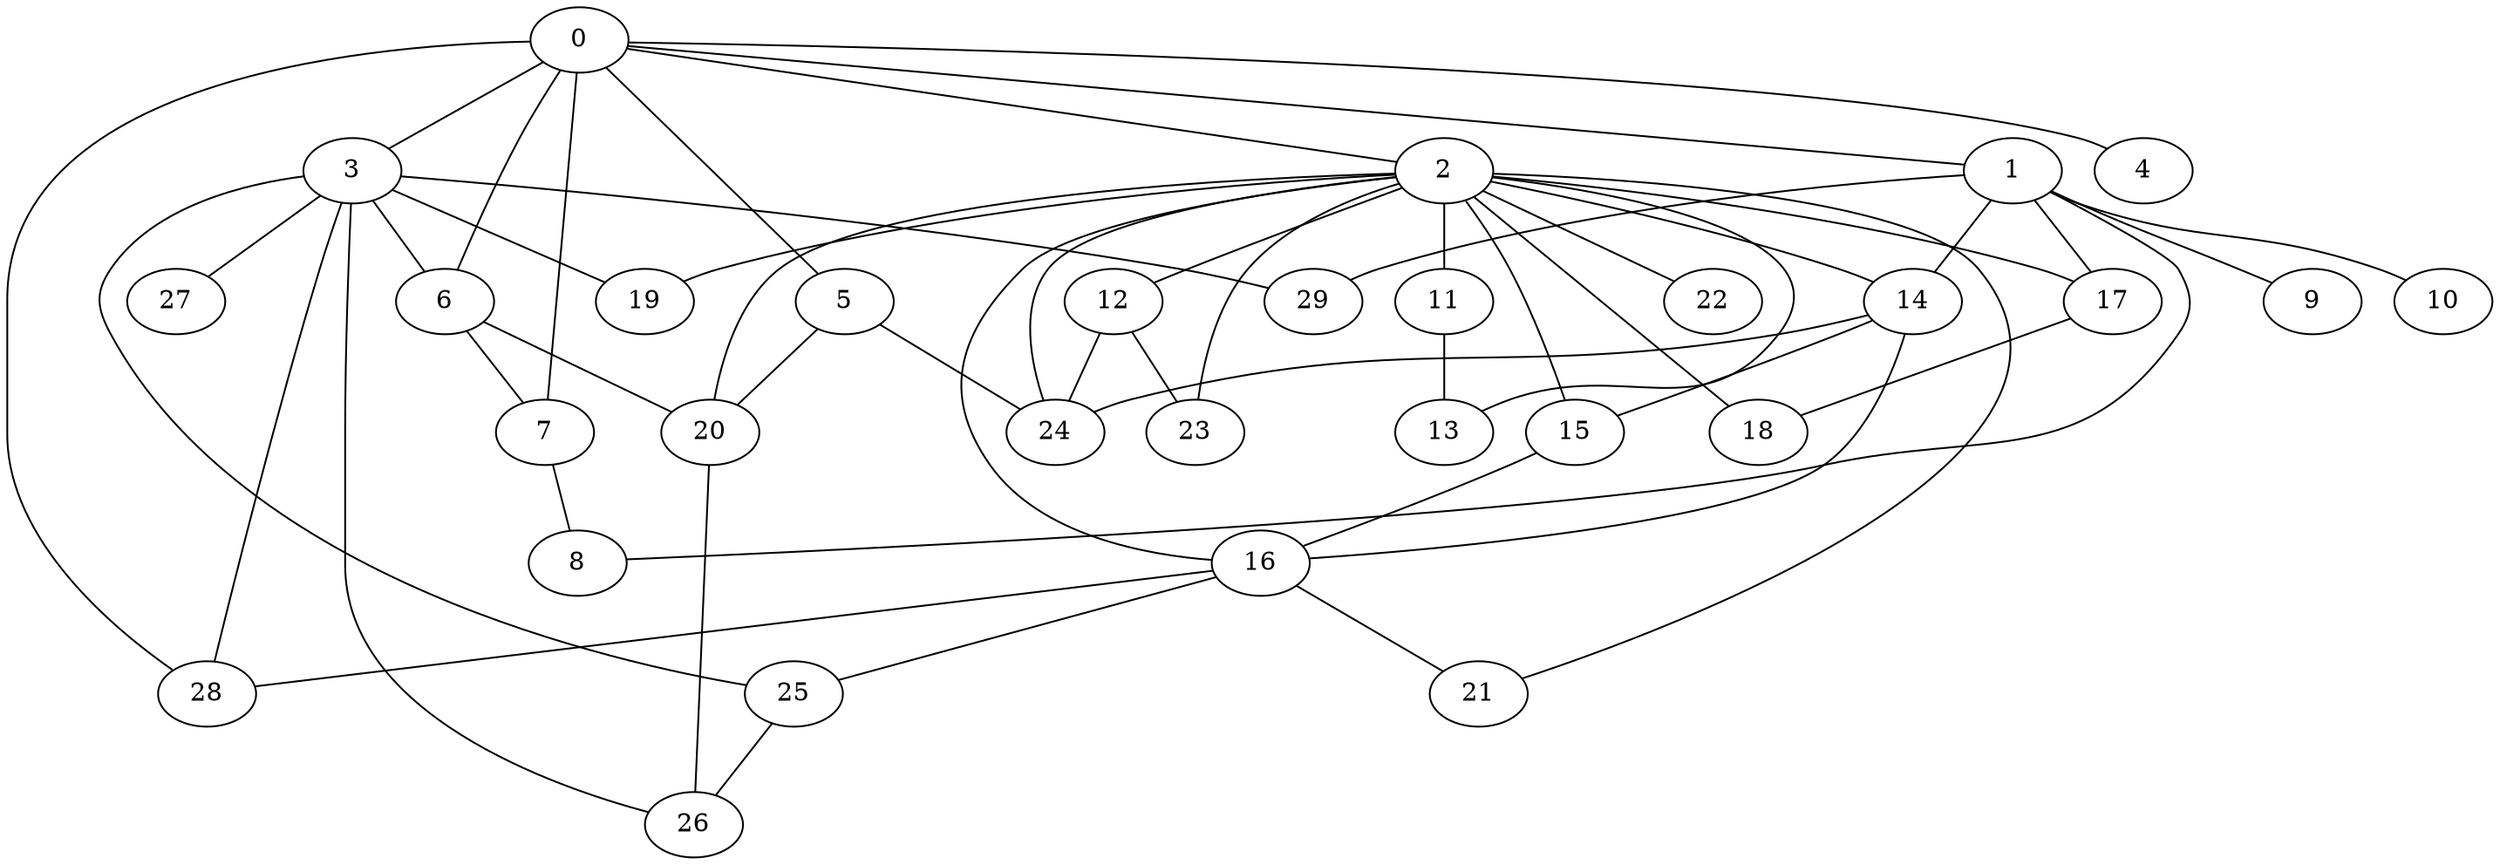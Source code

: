 
graph graphname {
    0 -- 1
0 -- 2
0 -- 3
0 -- 4
0 -- 5
0 -- 6
0 -- 7
0 -- 28
1 -- 8
1 -- 10
1 -- 9
1 -- 17
1 -- 29
1 -- 14
2 -- 11
2 -- 12
2 -- 13
2 -- 14
2 -- 15
2 -- 16
2 -- 17
2 -- 18
2 -- 19
2 -- 20
2 -- 21
2 -- 22
2 -- 23
2 -- 24
3 -- 25
3 -- 26
3 -- 27
3 -- 28
3 -- 29
3 -- 6
3 -- 19
5 -- 24
5 -- 20
6 -- 7
6 -- 20
7 -- 8
11 -- 13
12 -- 24
12 -- 23
14 -- 24
14 -- 15
14 -- 16
15 -- 16
16 -- 28
16 -- 21
16 -- 25
17 -- 18
20 -- 26
25 -- 26

}
